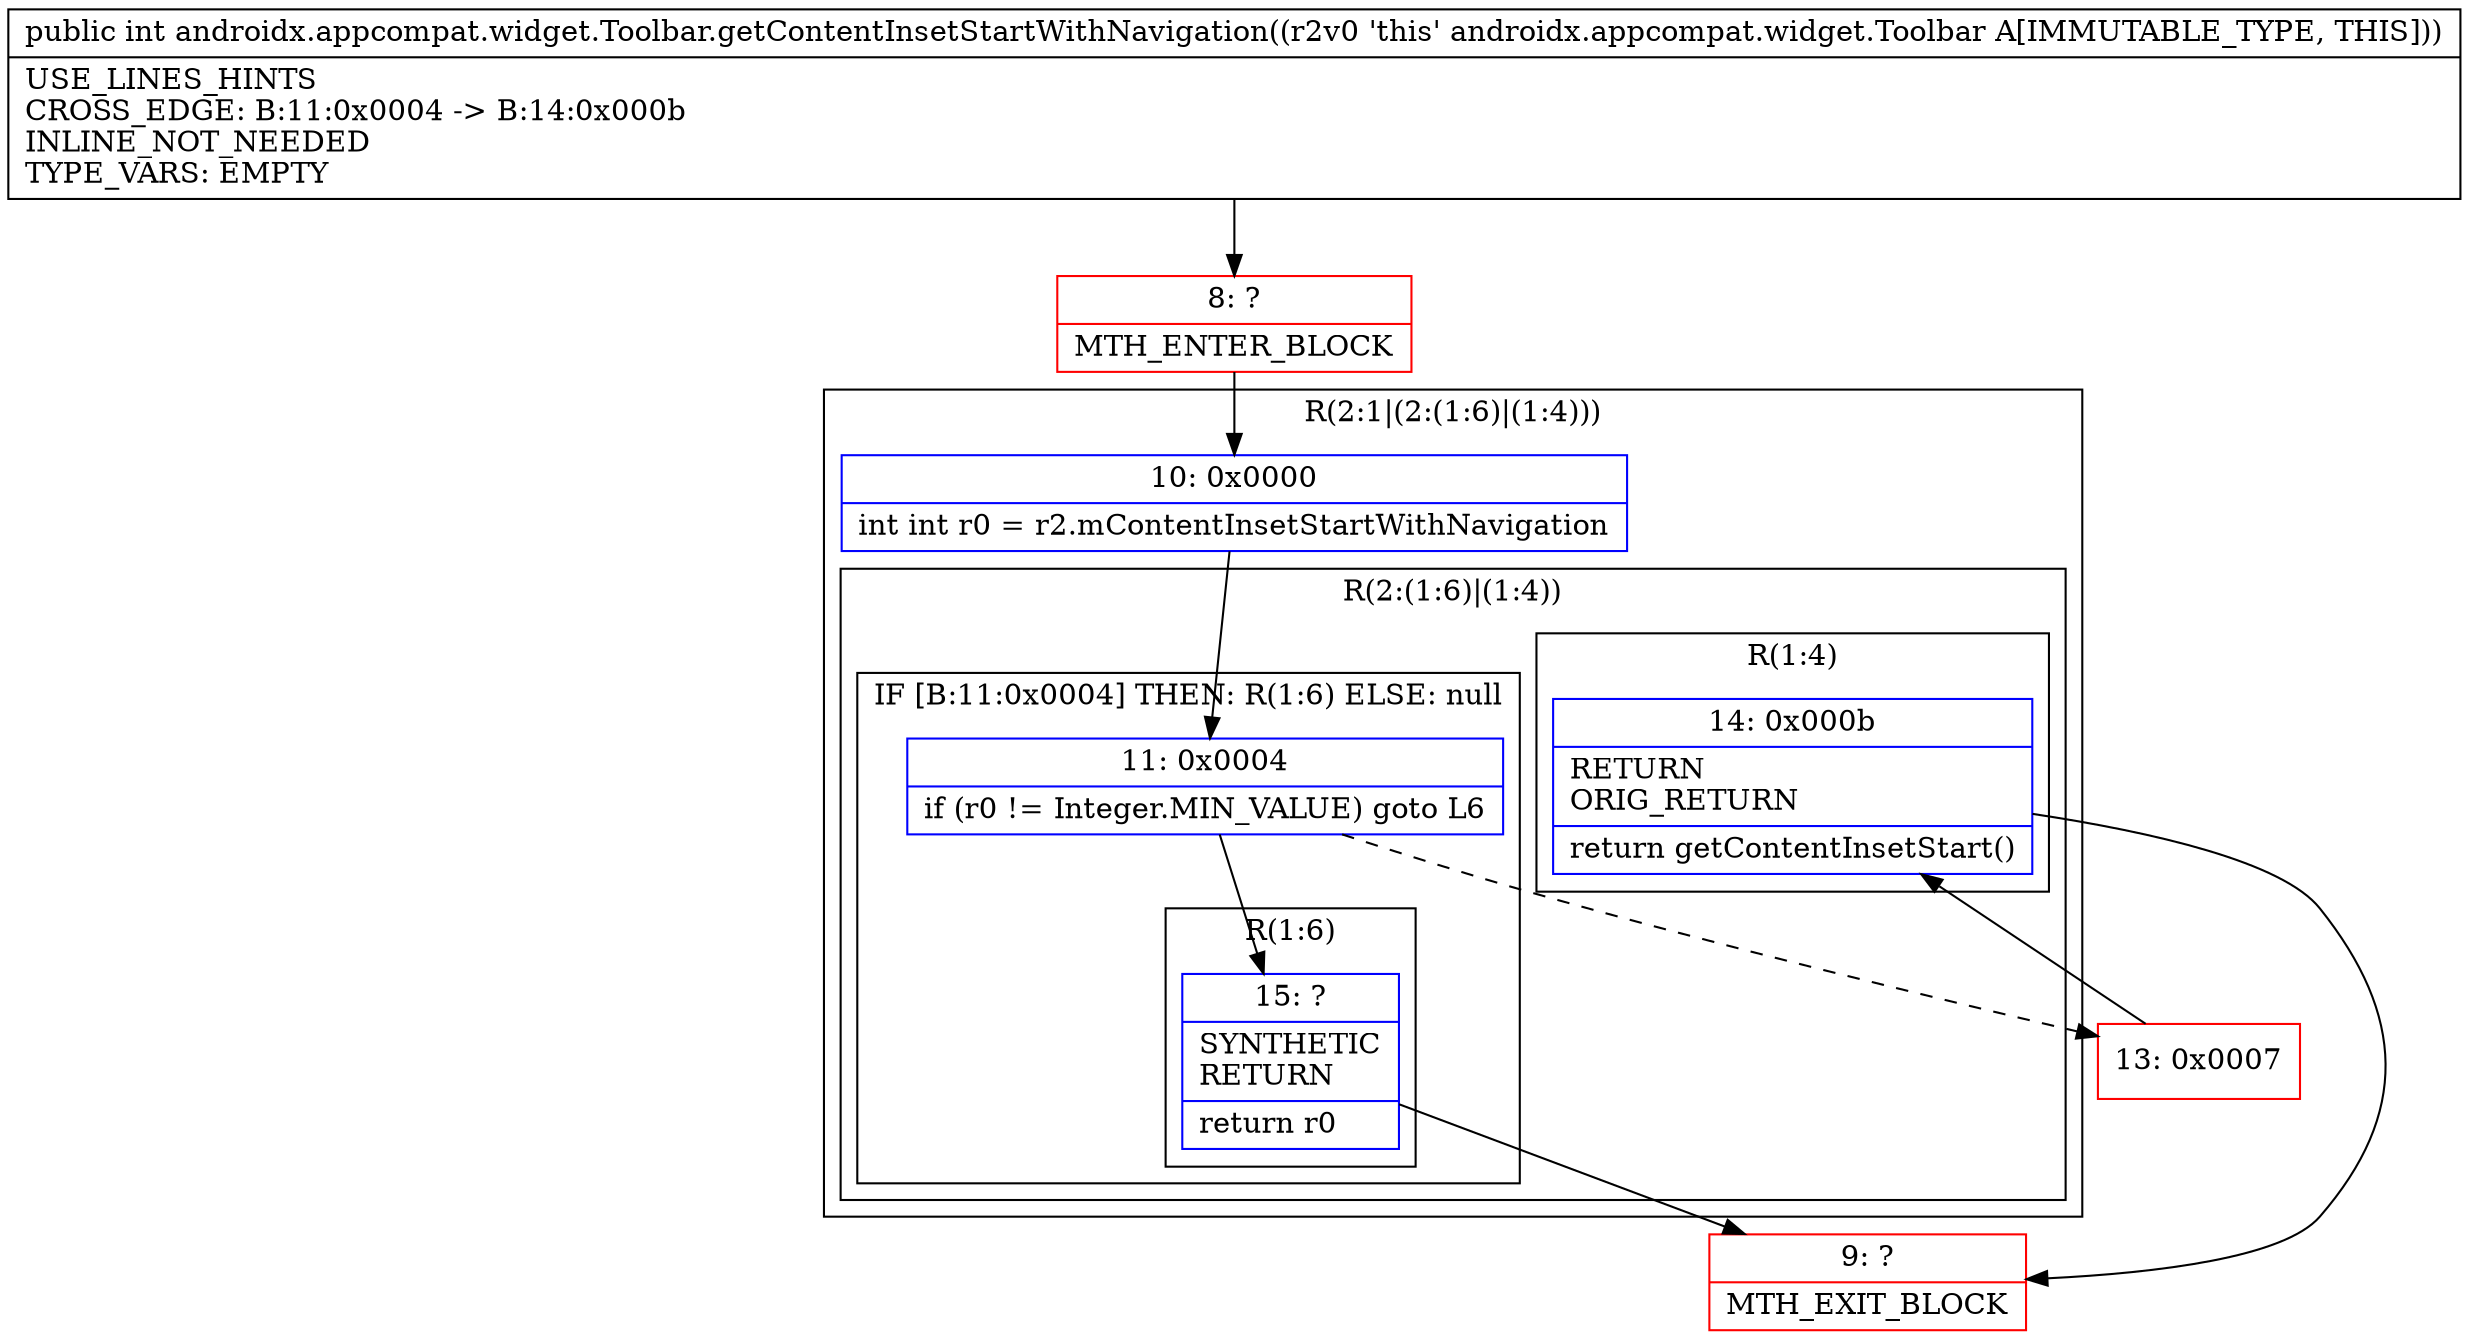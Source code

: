 digraph "CFG forandroidx.appcompat.widget.Toolbar.getContentInsetStartWithNavigation()I" {
subgraph cluster_Region_596854754 {
label = "R(2:1|(2:(1:6)|(1:4)))";
node [shape=record,color=blue];
Node_10 [shape=record,label="{10\:\ 0x0000|int int r0 = r2.mContentInsetStartWithNavigation\l}"];
subgraph cluster_Region_1844807691 {
label = "R(2:(1:6)|(1:4))";
node [shape=record,color=blue];
subgraph cluster_IfRegion_1268770415 {
label = "IF [B:11:0x0004] THEN: R(1:6) ELSE: null";
node [shape=record,color=blue];
Node_11 [shape=record,label="{11\:\ 0x0004|if (r0 != Integer.MIN_VALUE) goto L6\l}"];
subgraph cluster_Region_622707011 {
label = "R(1:6)";
node [shape=record,color=blue];
Node_15 [shape=record,label="{15\:\ ?|SYNTHETIC\lRETURN\l|return r0\l}"];
}
}
subgraph cluster_Region_1166520787 {
label = "R(1:4)";
node [shape=record,color=blue];
Node_14 [shape=record,label="{14\:\ 0x000b|RETURN\lORIG_RETURN\l|return getContentInsetStart()\l}"];
}
}
}
Node_8 [shape=record,color=red,label="{8\:\ ?|MTH_ENTER_BLOCK\l}"];
Node_13 [shape=record,color=red,label="{13\:\ 0x0007}"];
Node_9 [shape=record,color=red,label="{9\:\ ?|MTH_EXIT_BLOCK\l}"];
MethodNode[shape=record,label="{public int androidx.appcompat.widget.Toolbar.getContentInsetStartWithNavigation((r2v0 'this' androidx.appcompat.widget.Toolbar A[IMMUTABLE_TYPE, THIS]))  | USE_LINES_HINTS\lCROSS_EDGE: B:11:0x0004 \-\> B:14:0x000b\lINLINE_NOT_NEEDED\lTYPE_VARS: EMPTY\l}"];
MethodNode -> Node_8;Node_10 -> Node_11;
Node_11 -> Node_13[style=dashed];
Node_11 -> Node_15;
Node_15 -> Node_9;
Node_14 -> Node_9;
Node_8 -> Node_10;
Node_13 -> Node_14;
}

